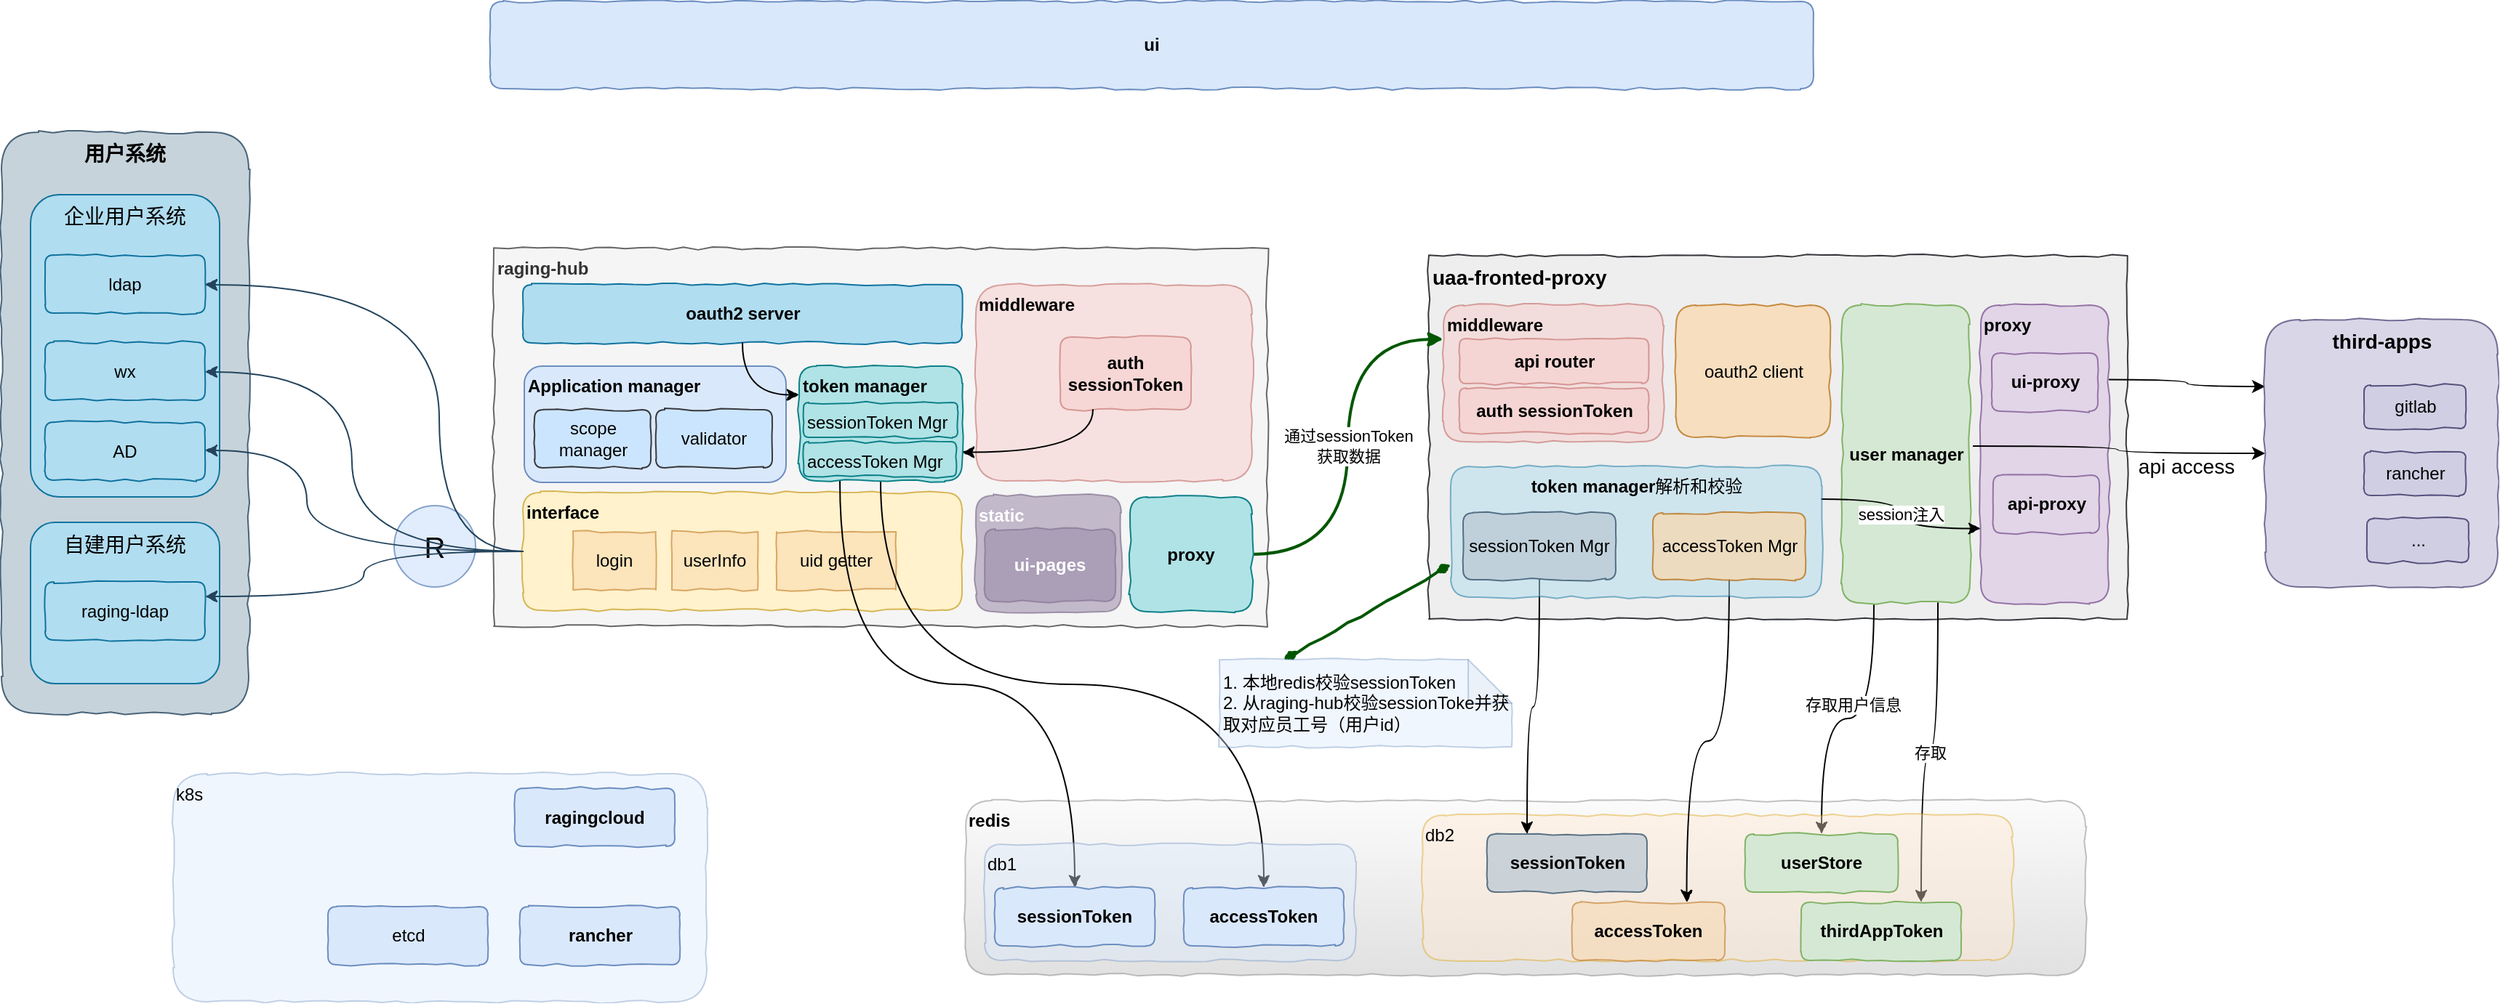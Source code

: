 <mxfile version="12.3.6" type="github" pages="1">
  <diagram id="JcPJvcP8vzCySAAviPYO" name="Page-1">
    <mxGraphModel dx="677" dy="381" grid="1" gridSize="10" guides="1" tooltips="1" connect="1" arrows="1" fold="1" page="1" pageScale="1" pageWidth="827" pageHeight="1169" math="0" shadow="0">
      <root>
        <mxCell id="0"/>
        <mxCell id="1" parent="0"/>
        <mxCell id="ga56N5_hexIEtSmAWTTq-2" value="k8s" style="rounded=1;whiteSpace=wrap;html=1;comic=1;verticalAlign=top;align=left;fillColor=#dae8fc;strokeColor=#6c8ebf;opacity=40;" parent="1" vertex="1">
          <mxGeometry x="228" y="641.5" width="367" height="157" as="geometry"/>
        </mxCell>
        <mxCell id="76PlY3qgO6dOQQKfIqFN-36" value="&lt;b&gt;&lt;font style=&quot;font-size: 14px&quot;&gt;用户系统&lt;/font&gt;&lt;/b&gt;" style="rounded=1;whiteSpace=wrap;html=1;opacity=80;align=center;fillColor=#bac8d3;strokeColor=#23445d;shadow=0;comic=1;verticalAlign=top;" parent="1" vertex="1">
          <mxGeometry x="110" y="200" width="170" height="400" as="geometry"/>
        </mxCell>
        <mxCell id="76PlY3qgO6dOQQKfIqFN-4" value="&lt;b&gt;raging-hub&lt;br&gt;&lt;/b&gt;" style="rounded=0;whiteSpace=wrap;html=1;comic=1;verticalAlign=top;align=left;fillColor=#f5f5f5;strokeColor=#666666;fontColor=#333333;" parent="1" vertex="1">
          <mxGeometry x="448.5" y="280" width="532" height="260" as="geometry"/>
        </mxCell>
        <mxCell id="76PlY3qgO6dOQQKfIqFN-3" value="&lt;b&gt;redis&lt;/b&gt;" style="rounded=1;whiteSpace=wrap;html=1;comic=1;verticalAlign=top;align=left;fillColor=#f5f5f5;strokeColor=#666666;gradientColor=#b3b3b3;opacity=40;" parent="1" vertex="1">
          <mxGeometry x="773" y="660" width="770" height="120" as="geometry"/>
        </mxCell>
        <mxCell id="76PlY3qgO6dOQQKfIqFN-5" value="&lt;b&gt;middleware&lt;/b&gt;" style="rounded=1;whiteSpace=wrap;html=1;comic=1;verticalAlign=top;align=left;fillColor=#f8cecc;strokeColor=#b85450;opacity=50;" parent="1" vertex="1">
          <mxGeometry x="780" y="305" width="190" height="135" as="geometry"/>
        </mxCell>
        <mxCell id="76PlY3qgO6dOQQKfIqFN-29" value="oauth2 server" style="rounded=1;whiteSpace=wrap;html=1;fillColor=#b1ddf0;strokeColor=#10739e;shadow=0;comic=1;fontStyle=1" parent="1" vertex="1">
          <mxGeometry x="468.5" y="305" width="302" height="40" as="geometry"/>
        </mxCell>
        <mxCell id="76PlY3qgO6dOQQKfIqFN-9" value="&lt;b&gt;auth&lt;br&gt;sessionToken&lt;/b&gt;" style="rounded=1;whiteSpace=wrap;html=1;comic=1;verticalAlign=middle;align=center;fillColor=#f8cecc;strokeColor=#b85450;opacity=50;" parent="1" vertex="1">
          <mxGeometry x="838" y="341" width="90" height="50" as="geometry"/>
        </mxCell>
        <mxCell id="76PlY3qgO6dOQQKfIqFN-32" value="interface" style="rounded=1;whiteSpace=wrap;html=1;verticalAlign=top;align=left;fillColor=#fff2cc;strokeColor=#d6b656;shadow=0;comic=1;fontStyle=1" parent="1" vertex="1">
          <mxGeometry x="468.5" y="448" width="302" height="81" as="geometry"/>
        </mxCell>
        <mxCell id="76PlY3qgO6dOQQKfIqFN-33" value="userInfo" style="rounded=0;whiteSpace=wrap;html=1;fillColor=#fad7ac;strokeColor=#b46504;shadow=0;comic=1;opacity=50;" parent="1" vertex="1">
          <mxGeometry x="571" y="475" width="59" height="40" as="geometry"/>
        </mxCell>
        <mxCell id="76PlY3qgO6dOQQKfIqFN-34" value="uid getter" style="rounded=0;whiteSpace=wrap;html=1;fillColor=#fad7ac;strokeColor=#b46504;shadow=0;comic=1;opacity=50;" parent="1" vertex="1">
          <mxGeometry x="643" y="475" width="82" height="40" as="geometry"/>
        </mxCell>
        <mxCell id="76PlY3qgO6dOQQKfIqFN-35" value="login" style="rounded=0;whiteSpace=wrap;html=1;fillColor=#fad7ac;strokeColor=#b46504;shadow=0;comic=1;opacity=50;" parent="1" vertex="1">
          <mxGeometry x="503" y="475" width="57" height="40" as="geometry"/>
        </mxCell>
        <mxCell id="76PlY3qgO6dOQQKfIqFN-40" value="&lt;span style=&quot;font-size: 20px&quot;&gt;R&lt;/span&gt;" style="ellipse;html=1;aspect=fixed;fillColor=#dae8fc;strokeColor=#6c8ebf;opacity=80;shadow=0;labelBorderColor=none;labelBackgroundColor=none;whiteSpace=wrap;" parent="1" vertex="1">
          <mxGeometry x="380" y="457" width="56" height="56" as="geometry"/>
        </mxCell>
        <mxCell id="76PlY3qgO6dOQQKfIqFN-44" value="Application manager" style="rounded=1;whiteSpace=wrap;html=1;verticalAlign=top;align=left;fillColor=#dae8fc;strokeColor=#6c8ebf;shadow=0;fontStyle=1" parent="1" vertex="1">
          <mxGeometry x="469.5" y="361" width="180" height="80" as="geometry"/>
        </mxCell>
        <mxCell id="76PlY3qgO6dOQQKfIqFN-45" value="scope manager" style="rounded=1;whiteSpace=wrap;html=1;fillColor=#cce5ff;strokeColor=#36393d;shadow=0;comic=1;" parent="1" vertex="1">
          <mxGeometry x="476.5" y="391" width="80" height="40" as="geometry"/>
        </mxCell>
        <mxCell id="76PlY3qgO6dOQQKfIqFN-72" style="edgeStyle=orthogonalEdgeStyle;curved=1;rounded=0;comic=1;orthogonalLoop=1;jettySize=auto;html=1;exitX=1;exitY=0.75;exitDx=0;exitDy=0;entryX=0.25;entryY=1;entryDx=0;entryDy=0;startArrow=classic;startFill=1;endArrow=none;endFill=0;" parent="1" source="76PlY3qgO6dOQQKfIqFN-47" target="76PlY3qgO6dOQQKfIqFN-9" edge="1">
          <mxGeometry relative="1" as="geometry"/>
        </mxCell>
        <mxCell id="76PlY3qgO6dOQQKfIqFN-73" style="edgeStyle=orthogonalEdgeStyle;curved=1;rounded=0;comic=1;orthogonalLoop=1;jettySize=auto;html=1;exitX=0;exitY=0.25;exitDx=0;exitDy=0;entryX=0.5;entryY=1;entryDx=0;entryDy=0;startArrow=classic;startFill=1;endArrow=none;endFill=0;" parent="1" source="76PlY3qgO6dOQQKfIqFN-47" target="76PlY3qgO6dOQQKfIqFN-29" edge="1">
          <mxGeometry relative="1" as="geometry"/>
        </mxCell>
        <mxCell id="76PlY3qgO6dOQQKfIqFN-74" style="edgeStyle=orthogonalEdgeStyle;curved=1;rounded=0;comic=1;orthogonalLoop=1;jettySize=auto;html=1;exitX=0.25;exitY=1;exitDx=0;exitDy=0;entryX=0.5;entryY=0;entryDx=0;entryDy=0;startArrow=none;startFill=0;endArrow=classic;endFill=1;" parent="1" source="76PlY3qgO6dOQQKfIqFN-47" target="76PlY3qgO6dOQQKfIqFN-6" edge="1">
          <mxGeometry relative="1" as="geometry"/>
        </mxCell>
        <mxCell id="76PlY3qgO6dOQQKfIqFN-75" style="edgeStyle=orthogonalEdgeStyle;curved=1;rounded=0;comic=1;orthogonalLoop=1;jettySize=auto;html=1;exitX=0.5;exitY=1;exitDx=0;exitDy=0;startArrow=none;startFill=0;endArrow=classic;endFill=1;" parent="1" source="76PlY3qgO6dOQQKfIqFN-47" target="76PlY3qgO6dOQQKfIqFN-7" edge="1">
          <mxGeometry relative="1" as="geometry"/>
        </mxCell>
        <mxCell id="76PlY3qgO6dOQQKfIqFN-47" value="token manager" style="rounded=1;whiteSpace=wrap;html=1;fillColor=#b0e3e6;strokeColor=#0e8088;shadow=0;comic=1;align=left;verticalAlign=top;fontStyle=1" parent="1" vertex="1">
          <mxGeometry x="658.5" y="361" width="112" height="79" as="geometry"/>
        </mxCell>
        <mxCell id="76PlY3qgO6dOQQKfIqFN-49" value="&lt;b&gt;static&lt;/b&gt;" style="rounded=1;whiteSpace=wrap;html=1;comic=1;verticalAlign=top;align=left;fillColor=#76608a;strokeColor=#432D57;fontColor=#ffffff;opacity=40;" parent="1" vertex="1">
          <mxGeometry x="780" y="450" width="100" height="80" as="geometry"/>
        </mxCell>
        <mxCell id="76PlY3qgO6dOQQKfIqFN-54" value="&lt;b&gt;ui-pages&lt;/b&gt;" style="rounded=1;whiteSpace=wrap;html=1;comic=1;verticalAlign=middle;align=center;fillColor=#76608a;strokeColor=#432D57;fontColor=#ffffff;opacity=30;" parent="1" vertex="1">
          <mxGeometry x="786" y="473" width="90" height="50" as="geometry"/>
        </mxCell>
        <mxCell id="76PlY3qgO6dOQQKfIqFN-55" value="uaa-fronted-proxy" style="rounded=0;whiteSpace=wrap;html=1;verticalAlign=top;comic=1;fillColor=#eeeeee;strokeColor=#36393d;align=left;fontSize=14;fontStyle=1" parent="1" vertex="1">
          <mxGeometry x="1091.5" y="285" width="480" height="250" as="geometry"/>
        </mxCell>
        <mxCell id="76PlY3qgO6dOQQKfIqFN-56" value="oauth2 client" style="rounded=1;whiteSpace=wrap;html=1;comic=1;fillColor=#fad7ac;strokeColor=#b46504;opacity=70;" parent="1" vertex="1">
          <mxGeometry x="1261.5" y="319" width="106" height="91" as="geometry"/>
        </mxCell>
        <mxCell id="DjlRrPvjS2F6TvQDkWPC-1" style="edgeStyle=orthogonalEdgeStyle;rounded=0;orthogonalLoop=1;jettySize=auto;html=1;exitX=1;exitY=0.25;exitDx=0;exitDy=0;entryX=0;entryY=0.25;entryDx=0;entryDy=0;curved=1;" parent="1" source="76PlY3qgO6dOQQKfIqFN-58" target="76PlY3qgO6dOQQKfIqFN-61" edge="1">
          <mxGeometry relative="1" as="geometry"/>
        </mxCell>
        <mxCell id="76PlY3qgO6dOQQKfIqFN-58" value="proxy" style="rounded=1;whiteSpace=wrap;html=1;comic=1;fillColor=#e1d5e7;strokeColor=#9673a6;align=left;verticalAlign=top;fontStyle=1" parent="1" vertex="1">
          <mxGeometry x="1471" y="319" width="88" height="205" as="geometry"/>
        </mxCell>
        <mxCell id="76PlY3qgO6dOQQKfIqFN-102" value="存取用户信息" style="edgeStyle=orthogonalEdgeStyle;curved=1;rounded=0;comic=1;orthogonalLoop=1;jettySize=auto;html=1;exitX=0.25;exitY=1;exitDx=0;exitDy=0;startArrow=none;startFill=0;endArrow=classic;endFill=1;" parent="1" source="76PlY3qgO6dOQQKfIqFN-59" target="76PlY3qgO6dOQQKfIqFN-98" edge="1">
          <mxGeometry x="-0.286" y="-15" relative="1" as="geometry">
            <mxPoint as="offset"/>
          </mxGeometry>
        </mxCell>
        <mxCell id="76PlY3qgO6dOQQKfIqFN-103" value="存取" style="edgeStyle=orthogonalEdgeStyle;curved=1;rounded=0;comic=1;orthogonalLoop=1;jettySize=auto;html=1;exitX=0.75;exitY=1;exitDx=0;exitDy=0;entryX=0.75;entryY=0;entryDx=0;entryDy=0;startArrow=none;startFill=0;endArrow=classic;endFill=1;" parent="1" source="76PlY3qgO6dOQQKfIqFN-59" target="76PlY3qgO6dOQQKfIqFN-97" edge="1">
          <mxGeometry relative="1" as="geometry"/>
        </mxCell>
        <mxCell id="76PlY3qgO6dOQQKfIqFN-59" value="user manager" style="rounded=1;whiteSpace=wrap;html=1;comic=1;fillColor=#d5e8d4;strokeColor=#82b366;align=center;verticalAlign=middle;fontStyle=1" parent="1" vertex="1">
          <mxGeometry x="1375.5" y="319" width="88" height="205" as="geometry"/>
        </mxCell>
        <mxCell id="76PlY3qgO6dOQQKfIqFN-61" value="third-apps" style="rounded=1;whiteSpace=wrap;html=1;opacity=80;align=center;fillColor=#d0cee2;strokeColor=#56517e;shadow=0;comic=1;fontColor=#000000;verticalAlign=top;fontSize=14;fontStyle=1" parent="1" vertex="1">
          <mxGeometry x="1666.5" y="329" width="160" height="184" as="geometry"/>
        </mxCell>
        <mxCell id="76PlY3qgO6dOQQKfIqFN-62" value="gitlab" style="rounded=1;whiteSpace=wrap;html=1;fillColor=#d0cee2;strokeColor=#56517e;shadow=0;comic=1;fontStyle=0" parent="1" vertex="1">
          <mxGeometry x="1734.5" y="374" width="70" height="30" as="geometry"/>
        </mxCell>
        <mxCell id="76PlY3qgO6dOQQKfIqFN-63" value="rancher" style="rounded=1;whiteSpace=wrap;html=1;fillColor=#d0cee2;strokeColor=#56517e;shadow=0;comic=1;fontStyle=0" parent="1" vertex="1">
          <mxGeometry x="1734.5" y="420" width="70" height="30" as="geometry"/>
        </mxCell>
        <mxCell id="76PlY3qgO6dOQQKfIqFN-64" value="..." style="rounded=1;whiteSpace=wrap;html=1;fillColor=#d0cee2;strokeColor=#56517e;shadow=0;comic=1;fontStyle=0" parent="1" vertex="1">
          <mxGeometry x="1736.5" y="466" width="70" height="30" as="geometry"/>
        </mxCell>
        <mxCell id="76PlY3qgO6dOQQKfIqFN-78" value="db1" style="rounded=1;whiteSpace=wrap;html=1;comic=1;verticalAlign=top;align=left;fillColor=#dae8fc;strokeColor=#6c8ebf;opacity=40;" parent="1" vertex="1">
          <mxGeometry x="786" y="690" width="255" height="80" as="geometry"/>
        </mxCell>
        <mxCell id="76PlY3qgO6dOQQKfIqFN-79" value="db2" style="rounded=1;whiteSpace=wrap;html=1;comic=1;verticalAlign=top;align=left;fillColor=#ffe6cc;strokeColor=#d79b00;opacity=40;" parent="1" vertex="1">
          <mxGeometry x="1087" y="670" width="406" height="100" as="geometry"/>
        </mxCell>
        <mxCell id="76PlY3qgO6dOQQKfIqFN-77" value="&lt;b&gt;accessToken&lt;/b&gt;" style="rounded=1;whiteSpace=wrap;html=1;comic=1;verticalAlign=middle;align=center;fillColor=#fad7ac;strokeColor=#b46504;opacity=50;" parent="1" vertex="1">
          <mxGeometry x="1190" y="730" width="105" height="40" as="geometry"/>
        </mxCell>
        <mxCell id="76PlY3qgO6dOQQKfIqFN-6" value="&lt;b&gt;sessionToken&lt;/b&gt;" style="rounded=1;whiteSpace=wrap;html=1;comic=1;verticalAlign=middle;align=center;fillColor=#dae8fc;strokeColor=#6c8ebf;" parent="1" vertex="1">
          <mxGeometry x="793" y="720" width="110" height="40" as="geometry"/>
        </mxCell>
        <mxCell id="76PlY3qgO6dOQQKfIqFN-7" value="&lt;b&gt;accessToken&lt;/b&gt;" style="rounded=1;whiteSpace=wrap;html=1;comic=1;verticalAlign=middle;align=center;fillColor=#dae8fc;strokeColor=#6c8ebf;" parent="1" vertex="1">
          <mxGeometry x="923" y="720" width="110" height="40" as="geometry"/>
        </mxCell>
        <mxCell id="76PlY3qgO6dOQQKfIqFN-80" value="&lt;b&gt;sessionToken&lt;/b&gt;" style="rounded=1;whiteSpace=wrap;html=1;comic=1;verticalAlign=middle;align=center;fillColor=#bac8d3;strokeColor=#23445d;opacity=70;" parent="1" vertex="1">
          <mxGeometry x="1131.5" y="683" width="110" height="40" as="geometry"/>
        </mxCell>
        <mxCell id="76PlY3qgO6dOQQKfIqFN-84" value="ui-proxy" style="rounded=1;whiteSpace=wrap;html=1;comic=1;fillColor=#e1d5e7;strokeColor=#9673a6;align=center;verticalAlign=middle;fontStyle=1" parent="1" vertex="1">
          <mxGeometry x="1478.5" y="352" width="73" height="40" as="geometry"/>
        </mxCell>
        <mxCell id="76PlY3qgO6dOQQKfIqFN-85" value="api-proxy" style="rounded=1;whiteSpace=wrap;html=1;comic=1;fillColor=#e1d5e7;strokeColor=#9673a6;align=center;verticalAlign=middle;fontStyle=1" parent="1" vertex="1">
          <mxGeometry x="1479.5" y="436" width="73" height="40" as="geometry"/>
        </mxCell>
        <mxCell id="76PlY3qgO6dOQQKfIqFN-60" value="api access" style="edgeStyle=orthogonalEdgeStyle;curved=1;rounded=0;orthogonalLoop=1;jettySize=auto;html=1;entryX=1.023;entryY=0.473;entryDx=0;entryDy=0;shadow=0;startArrow=classic;startFill=1;endArrow=none;endFill=0;fontSize=14;fontColor=#000000;entryPerimeter=0;" parent="1" source="76PlY3qgO6dOQQKfIqFN-61" target="76PlY3qgO6dOQQKfIqFN-59" edge="1">
          <mxGeometry x="-0.466" y="9" relative="1" as="geometry">
            <mxPoint as="offset"/>
          </mxGeometry>
        </mxCell>
        <mxCell id="76PlY3qgO6dOQQKfIqFN-91" style="edgeStyle=orthogonalEdgeStyle;curved=1;rounded=0;comic=1;orthogonalLoop=1;jettySize=auto;html=1;startArrow=none;startFill=0;endArrow=classic;endFill=1;entryX=0.75;entryY=0;entryDx=0;entryDy=0;" parent="1" source="3qQfNFwAXlZ41oWte92f-111" target="76PlY3qgO6dOQQKfIqFN-77" edge="1">
          <mxGeometry relative="1" as="geometry"/>
        </mxCell>
        <mxCell id="76PlY3qgO6dOQQKfIqFN-92" style="edgeStyle=orthogonalEdgeStyle;curved=1;rounded=0;comic=1;orthogonalLoop=1;jettySize=auto;html=1;startArrow=none;startFill=0;endArrow=classic;endFill=1;entryX=0.25;entryY=0;entryDx=0;entryDy=0;" parent="1" source="3qQfNFwAXlZ41oWte92f-110" target="76PlY3qgO6dOQQKfIqFN-80" edge="1">
          <mxGeometry relative="1" as="geometry"/>
        </mxCell>
        <mxCell id="76PlY3qgO6dOQQKfIqFN-93" value="session注入" style="edgeStyle=orthogonalEdgeStyle;curved=1;rounded=0;comic=1;orthogonalLoop=1;jettySize=auto;html=1;exitX=1;exitY=0.25;exitDx=0;exitDy=0;entryX=0;entryY=0.75;entryDx=0;entryDy=0;startArrow=none;startFill=0;endArrow=classic;endFill=1;" parent="1" source="76PlY3qgO6dOQQKfIqFN-86" target="76PlY3qgO6dOQQKfIqFN-58" edge="1">
          <mxGeometry relative="1" as="geometry"/>
        </mxCell>
        <mxCell id="76PlY3qgO6dOQQKfIqFN-86" value="token manager&lt;span style=&quot;font-weight: normal&quot;&gt;解析和校验&lt;/span&gt;" style="rounded=1;whiteSpace=wrap;html=1;comic=1;fillColor=#b1ddf0;align=center;verticalAlign=top;fontStyle=1;strokeColor=#10739e;opacity=50;" parent="1" vertex="1">
          <mxGeometry x="1106.5" y="430" width="255" height="90" as="geometry"/>
        </mxCell>
        <mxCell id="76PlY3qgO6dOQQKfIqFN-89" value="&lt;b&gt;middleware&lt;/b&gt;" style="rounded=1;whiteSpace=wrap;html=1;comic=1;verticalAlign=top;align=left;fillColor=#f8cecc;strokeColor=#b85450;opacity=50;" parent="1" vertex="1">
          <mxGeometry x="1101.5" y="319" width="151" height="94" as="geometry"/>
        </mxCell>
        <mxCell id="76PlY3qgO6dOQQKfIqFN-90" value="&lt;b&gt;auth sessionToken&lt;/b&gt;" style="rounded=1;whiteSpace=wrap;html=1;comic=1;verticalAlign=middle;align=center;fillColor=#f8cecc;strokeColor=#b85450;opacity=50;" parent="1" vertex="1">
          <mxGeometry x="1112.5" y="376" width="130" height="31" as="geometry"/>
        </mxCell>
        <mxCell id="76PlY3qgO6dOQQKfIqFN-104" value="通过sessionToken&lt;br&gt;获取数据" style="edgeStyle=orthogonalEdgeStyle;curved=1;rounded=0;comic=1;orthogonalLoop=1;jettySize=auto;html=1;exitX=1;exitY=0.5;exitDx=0;exitDy=0;entryX=0;entryY=0.25;entryDx=0;entryDy=0;startArrow=none;startFill=0;endArrow=classic;endFill=1;strokeWidth=2;fillColor=#008a00;strokeColor=#005700;" parent="1" source="76PlY3qgO6dOQQKfIqFN-96" target="76PlY3qgO6dOQQKfIqFN-89" edge="1">
          <mxGeometry relative="1" as="geometry"/>
        </mxCell>
        <mxCell id="76PlY3qgO6dOQQKfIqFN-96" value="proxy" style="rounded=1;whiteSpace=wrap;html=1;comic=1;fillColor=#b0e3e6;strokeColor=#0e8088;align=center;verticalAlign=middle;fontStyle=1;" parent="1" vertex="1">
          <mxGeometry x="886" y="451" width="84" height="79" as="geometry"/>
        </mxCell>
        <mxCell id="76PlY3qgO6dOQQKfIqFN-97" value="&lt;b&gt;thirdAppToken&lt;/b&gt;" style="rounded=1;whiteSpace=wrap;html=1;comic=1;verticalAlign=middle;align=center;fillColor=#d5e8d4;strokeColor=#82b366;" parent="1" vertex="1">
          <mxGeometry x="1347.5" y="730" width="110" height="40" as="geometry"/>
        </mxCell>
        <mxCell id="76PlY3qgO6dOQQKfIqFN-98" value="&lt;b&gt;userStore&lt;/b&gt;" style="rounded=1;whiteSpace=wrap;html=1;comic=1;verticalAlign=middle;align=center;fillColor=#d5e8d4;strokeColor=#82b366;" parent="1" vertex="1">
          <mxGeometry x="1309" y="683" width="105" height="40" as="geometry"/>
        </mxCell>
        <mxCell id="76PlY3qgO6dOQQKfIqFN-106" style="rounded=0;comic=1;orthogonalLoop=1;jettySize=auto;html=1;exitX=0;exitY=0;exitDx=44;exitDy=0;exitPerimeter=0;startArrow=diamondThin;startFill=1;endArrow=diamondThin;endFill=1;entryX=0;entryY=0.75;entryDx=0;entryDy=0;fillColor=#008a00;strokeColor=#005700;strokeWidth=2;" parent="1" source="76PlY3qgO6dOQQKfIqFN-105" target="76PlY3qgO6dOQQKfIqFN-86" edge="1">
          <mxGeometry relative="1" as="geometry">
            <mxPoint x="1043" y="520" as="targetPoint"/>
          </mxGeometry>
        </mxCell>
        <mxCell id="76PlY3qgO6dOQQKfIqFN-105" value="1. 本地redis校验sessionToken&lt;br&gt;2. 从raging-hub校验sessionToke并获取对应员工号（用户id）" style="shape=note;whiteSpace=wrap;html=1;backgroundOutline=1;darkOpacity=0.05;rounded=0;comic=1;fillColor=#dae8fc;opacity=40;align=left;strokeColor=#6c8ebf;" parent="1" vertex="1">
          <mxGeometry x="947.5" y="563" width="201" height="60" as="geometry"/>
        </mxCell>
        <mxCell id="3qQfNFwAXlZ41oWte92f-98" value="sessionToken Mgr" style="rounded=1;whiteSpace=wrap;html=1;fillColor=#b0e3e6;strokeColor=#0e8088;shadow=0;comic=1;align=left;verticalAlign=top;fontStyle=0" parent="1" vertex="1">
          <mxGeometry x="661.5" y="386" width="106" height="24" as="geometry"/>
        </mxCell>
        <mxCell id="3qQfNFwAXlZ41oWte92f-100" value="validator" style="rounded=1;whiteSpace=wrap;html=1;fillColor=#cce5ff;strokeColor=#36393d;shadow=0;comic=1;" parent="1" vertex="1">
          <mxGeometry x="560" y="391" width="80" height="40" as="geometry"/>
        </mxCell>
        <mxCell id="3qQfNFwAXlZ41oWte92f-101" value="accessToken Mgr" style="rounded=1;whiteSpace=wrap;html=1;fillColor=#b0e3e6;strokeColor=#0e8088;shadow=0;comic=1;align=left;verticalAlign=top;fontStyle=0" parent="1" vertex="1">
          <mxGeometry x="661.5" y="413" width="105" height="24" as="geometry"/>
        </mxCell>
        <mxCell id="3qQfNFwAXlZ41oWte92f-110" value="sessionToken Mgr" style="rounded=1;whiteSpace=wrap;html=1;fillColor=#bac8d3;strokeColor=#23445d;shadow=0;comic=1;align=center;verticalAlign=middle;fontStyle=0;opacity=70;" parent="1" vertex="1">
          <mxGeometry x="1115" y="462" width="105" height="46" as="geometry"/>
        </mxCell>
        <mxCell id="3qQfNFwAXlZ41oWte92f-111" value="accessToken Mgr" style="rounded=1;whiteSpace=wrap;html=1;fillColor=#fad7ac;strokeColor=#b46504;shadow=0;comic=1;align=center;verticalAlign=middle;fontStyle=0;opacity=70;" parent="1" vertex="1">
          <mxGeometry x="1245.5" y="462" width="105" height="46" as="geometry"/>
        </mxCell>
        <mxCell id="DDRdRkafaV5jgmy42ejv-1" value="&lt;b&gt;api router&lt;/b&gt;" style="rounded=1;whiteSpace=wrap;html=1;comic=1;verticalAlign=middle;align=center;fillColor=#f8cecc;strokeColor=#b85450;opacity=50;" parent="1" vertex="1">
          <mxGeometry x="1112.5" y="342" width="130" height="31" as="geometry"/>
        </mxCell>
        <mxCell id="ga56N5_hexIEtSmAWTTq-1" value="&lt;b&gt;ragingcloud&lt;br&gt;&lt;/b&gt;" style="rounded=1;whiteSpace=wrap;html=1;comic=1;verticalAlign=middle;align=center;fillColor=#dae8fc;strokeColor=#6c8ebf;" parent="1" vertex="1">
          <mxGeometry x="463" y="651.5" width="110" height="40" as="geometry"/>
        </mxCell>
        <mxCell id="ga56N5_hexIEtSmAWTTq-4" value="&lt;b&gt;rancher&lt;br&gt;&lt;/b&gt;" style="rounded=1;whiteSpace=wrap;html=1;comic=1;verticalAlign=middle;align=center;fillColor=#dae8fc;strokeColor=#6c8ebf;" parent="1" vertex="1">
          <mxGeometry x="466.5" y="733" width="110" height="40" as="geometry"/>
        </mxCell>
        <mxCell id="ga56N5_hexIEtSmAWTTq-6" value="etcd" style="rounded=1;whiteSpace=wrap;html=1;comic=1;verticalAlign=middle;align=center;fillColor=#dae8fc;strokeColor=#6c8ebf;" parent="1" vertex="1">
          <mxGeometry x="334.5" y="733" width="110" height="40" as="geometry"/>
        </mxCell>
        <mxCell id="ga56N5_hexIEtSmAWTTq-7" value="&lt;b&gt;ui&lt;br&gt;&lt;/b&gt;" style="rounded=1;whiteSpace=wrap;html=1;comic=1;verticalAlign=middle;align=center;fillColor=#dae8fc;strokeColor=#6c8ebf;" parent="1" vertex="1">
          <mxGeometry x="446" y="110" width="910" height="60" as="geometry"/>
        </mxCell>
        <mxCell id="WaIPd87Axu5HaH2UPQai-2" value="&lt;font style=&quot;font-size: 14px&quot;&gt;企业用户系统&lt;/font&gt;" style="rounded=1;whiteSpace=wrap;html=1;align=center;fillColor=#b1ddf0;strokeColor=#10739e;verticalAlign=top;" vertex="1" parent="1">
          <mxGeometry x="130" y="243" width="130" height="208" as="geometry"/>
        </mxCell>
        <mxCell id="76PlY3qgO6dOQQKfIqFN-37" value="ldap" style="rounded=1;whiteSpace=wrap;html=1;fillColor=#b1ddf0;strokeColor=#10739e;shadow=0;comic=1;" parent="1" vertex="1">
          <mxGeometry x="140" y="284.5" width="110" height="40" as="geometry"/>
        </mxCell>
        <mxCell id="76PlY3qgO6dOQQKfIqFN-38" value="wx" style="rounded=1;whiteSpace=wrap;html=1;fillColor=#b1ddf0;strokeColor=#10739e;shadow=0;comic=1;" parent="1" vertex="1">
          <mxGeometry x="140" y="344.5" width="110" height="40" as="geometry"/>
        </mxCell>
        <mxCell id="76PlY3qgO6dOQQKfIqFN-39" value="AD" style="rounded=1;whiteSpace=wrap;html=1;fillColor=#b1ddf0;strokeColor=#10739e;shadow=0;comic=1;" parent="1" vertex="1">
          <mxGeometry x="140" y="399.5" width="110" height="40" as="geometry"/>
        </mxCell>
        <mxCell id="76PlY3qgO6dOQQKfIqFN-41" style="edgeStyle=orthogonalEdgeStyle;curved=1;rounded=0;comic=1;orthogonalLoop=1;jettySize=auto;html=1;fillColor=#bac8d3;strokeColor=#23445d;" parent="1" source="76PlY3qgO6dOQQKfIqFN-32" target="76PlY3qgO6dOQQKfIqFN-37" edge="1">
          <mxGeometry relative="1" as="geometry">
            <Array as="points">
              <mxPoint x="411" y="489"/>
              <mxPoint x="411" y="305"/>
            </Array>
          </mxGeometry>
        </mxCell>
        <mxCell id="76PlY3qgO6dOQQKfIqFN-42" style="edgeStyle=orthogonalEdgeStyle;curved=1;rounded=0;comic=1;orthogonalLoop=1;jettySize=auto;html=1;fillColor=#bac8d3;strokeColor=#23445d;" parent="1" source="76PlY3qgO6dOQQKfIqFN-32" target="76PlY3qgO6dOQQKfIqFN-38" edge="1">
          <mxGeometry relative="1" as="geometry">
            <Array as="points">
              <mxPoint x="351" y="489"/>
              <mxPoint x="351" y="365"/>
            </Array>
          </mxGeometry>
        </mxCell>
        <mxCell id="76PlY3qgO6dOQQKfIqFN-43" style="edgeStyle=orthogonalEdgeStyle;curved=1;rounded=0;comic=1;orthogonalLoop=1;jettySize=auto;html=1;fillColor=#bac8d3;strokeColor=#23445d;" parent="1" source="76PlY3qgO6dOQQKfIqFN-32" target="76PlY3qgO6dOQQKfIqFN-39" edge="1">
          <mxGeometry relative="1" as="geometry">
            <Array as="points">
              <mxPoint x="320" y="489"/>
              <mxPoint x="320" y="419"/>
            </Array>
          </mxGeometry>
        </mxCell>
        <mxCell id="WaIPd87Axu5HaH2UPQai-5" value="" style="group" vertex="1" connectable="0" parent="1">
          <mxGeometry x="130" y="468.5" width="130" height="111" as="geometry"/>
        </mxCell>
        <mxCell id="WaIPd87Axu5HaH2UPQai-3" value="&lt;font style=&quot;font-size: 14px&quot;&gt;自建用户系统&lt;/font&gt;" style="rounded=1;whiteSpace=wrap;html=1;align=center;fillColor=#b1ddf0;strokeColor=#10739e;verticalAlign=top;" vertex="1" parent="WaIPd87Axu5HaH2UPQai-5">
          <mxGeometry width="130" height="111" as="geometry"/>
        </mxCell>
        <mxCell id="WaIPd87Axu5HaH2UPQai-4" value="raging-ldap" style="rounded=1;whiteSpace=wrap;html=1;fillColor=#b1ddf0;strokeColor=#10739e;shadow=0;comic=1;" vertex="1" parent="WaIPd87Axu5HaH2UPQai-5">
          <mxGeometry x="10" y="41" width="110" height="40" as="geometry"/>
        </mxCell>
        <mxCell id="WaIPd87Axu5HaH2UPQai-7" style="rounded=0;comic=1;orthogonalLoop=1;jettySize=auto;html=1;fillColor=#bac8d3;strokeColor=#23445d;entryX=1;entryY=0.25;entryDx=0;entryDy=0;exitX=0;exitY=0.5;exitDx=0;exitDy=0;edgeStyle=orthogonalEdgeStyle;curved=1;" edge="1" parent="1" source="76PlY3qgO6dOQQKfIqFN-32" target="WaIPd87Axu5HaH2UPQai-4">
          <mxGeometry relative="1" as="geometry">
            <mxPoint x="478.5" y="592.588" as="sourcePoint"/>
            <mxPoint x="320" y="530" as="targetPoint"/>
          </mxGeometry>
        </mxCell>
      </root>
    </mxGraphModel>
  </diagram>
</mxfile>
